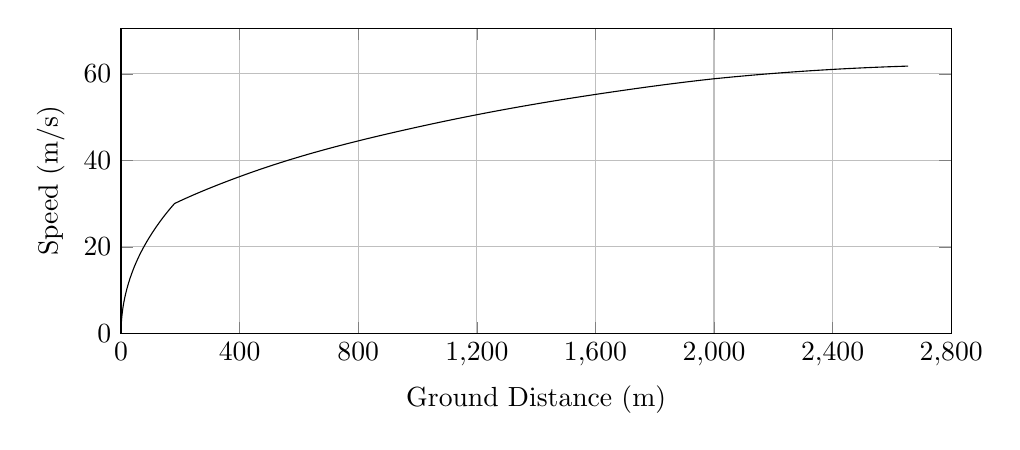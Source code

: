 %Speed_vs_GroundDistance
\begin{tikzpicture}

\begin{axis}[
width=\textwidth,
height=0.45\textwidth,
scaled ticks=false, tick label style={/pgf/number format/fixed},
xmin=0.0,
xmax=2800,
xtick={0,400,800,1200,1600,2000,2400,2800,3200},
xlabel={Ground Distance (m)},
xmajorgrids,
ymin=0.0,
ymax=70.561,
ylabel={Speed (m/s)},
ymajorgrids,
legend style={at={(1.03,0.5)},anchor=west,draw=black,fill=white,legend cell align=left}
]

\addplot [
color=black,
solid
]
table[row sep=crcr]{
1.373E-8	2.746E-4\\
2.605E-7	0.001\\
2.049E-6	0.003\\
9.924E-6	0.007\\
4.745E-5	0.016\\
1.74E-4	0.031\\
4.061E-4	0.047\\
7.313E-4	0.063\\
0.001	0.08\\
0.002	0.096\\
0.002	0.112\\
0.003	0.129\\
0.004	0.145\\
0.005	0.161\\
0.006	0.177\\
0.007	0.194\\
0.008	0.21\\
0.009	0.226\\
0.011	0.242\\
0.012	0.259\\
0.014	0.275\\
0.015	0.291\\
0.017	0.308\\
0.019	0.324\\
0.021	0.34\\
0.023	0.357\\
0.025	0.373\\
0.028	0.389\\
0.03	0.406\\
0.032	0.422\\
0.035	0.439\\
0.038	0.455\\
0.04	0.472\\
0.043	0.488\\
0.046	0.504\\
0.049	0.521\\
0.053	0.537\\
0.056	0.553\\
0.059	0.57\\
0.063	0.586\\
0.066	0.603\\
0.07	0.619\\
0.074	0.636\\
0.078	0.653\\
0.082	0.669\\
0.086	0.686\\
0.09	0.702\\
0.094	0.719\\
0.099	0.736\\
0.103	0.752\\
0.108	0.769\\
0.112	0.785\\
0.117	0.802\\
0.122	0.819\\
0.127	0.836\\
0.132	0.852\\
0.138	0.869\\
0.143	0.886\\
0.148	0.902\\
0.154	0.919\\
0.159	0.935\\
0.165	0.952\\
0.171	0.969\\
0.177	0.986\\
0.183	1.003\\
0.189	1.02\\
0.196	1.037\\
0.202	1.053\\
0.209	1.07\\
0.215	1.088\\
0.222	1.104\\
0.229	1.122\\
0.236	1.138\\
0.243	1.155\\
0.25	1.172\\
0.258	1.189\\
0.265	1.206\\
0.272	1.223\\
0.28	1.24\\
0.288	1.257\\
0.296	1.274\\
0.304	1.292\\
0.312	1.309\\
0.32	1.326\\
0.329	1.343\\
0.337	1.36\\
0.346	1.377\\
0.355	1.395\\
0.363	1.412\\
0.372	1.43\\
0.382	1.447\\
0.391	1.464\\
0.4	1.481\\
0.41	1.499\\
0.419	1.516\\
0.429	1.533\\
0.438	1.551\\
0.448	1.568\\
0.458	1.585\\
0.468	1.603\\
0.479	1.621\\
0.489	1.638\\
0.5	1.656\\
0.511	1.674\\
0.521	1.691\\
0.532	1.709\\
0.543	1.726\\
0.554	1.743\\
0.565	1.761\\
0.577	1.779\\
0.589	1.797\\
0.6	1.815\\
0.612	1.832\\
0.624	1.85\\
0.636	1.868\\
0.649	1.886\\
0.661	1.904\\
0.674	1.922\\
0.686	1.94\\
0.699	1.958\\
0.712	1.976\\
0.725	1.994\\
0.738	2.012\\
0.752	2.03\\
0.765	2.049\\
0.779	2.067\\
0.793	2.085\\
0.807	2.104\\
0.822	2.122\\
0.836	2.141\\
0.85	2.159\\
0.865	2.178\\
0.88	2.197\\
0.895	2.215\\
0.91	2.233\\
0.925	2.252\\
0.94	2.27\\
0.956	2.289\\
0.971	2.307\\
0.987	2.326\\
1.003	2.344\\
1.019	2.363\\
1.035	2.382\\
1.052	2.401\\
1.068	2.419\\
1.085	2.438\\
1.101	2.456\\
1.118	2.475\\
1.135	2.494\\
1.153	2.513\\
1.17	2.532\\
1.188	2.551\\
1.206	2.57\\
1.224	2.589\\
1.242	2.608\\
1.261	2.628\\
1.279	2.647\\
1.298	2.666\\
1.317	2.685\\
1.335	2.704\\
1.354	2.723\\
1.374	2.743\\
1.393	2.762\\
1.413	2.782\\
1.433	2.801\\
1.453	2.82\\
1.473	2.84\\
1.493	2.859\\
1.514	2.879\\
1.534	2.898\\
1.555	2.918\\
1.576	2.937\\
1.598	2.957\\
1.62	2.977\\
1.641	2.997\\
1.663	3.017\\
1.686	3.038\\
1.708	3.057\\
1.73	3.076\\
1.752	3.096\\
1.774	3.116\\
1.797	3.136\\
1.82	3.156\\
1.843	3.175\\
1.867	3.196\\
1.89	3.216\\
1.914	3.235\\
1.937	3.255\\
1.961	3.275\\
1.985	3.295\\
2.01	3.315\\
2.035	3.336\\
2.059	3.356\\
2.085	3.376\\
2.11	3.397\\
2.135	3.417\\
2.161	3.437\\
2.186	3.457\\
2.213	3.478\\
2.239	3.499\\
2.265	3.519\\
2.292	3.54\\
2.319	3.56\\
2.346	3.58\\
2.373	3.601\\
2.401	3.622\\
2.428	3.643\\
2.456	3.663\\
2.483	3.684\\
2.512	3.704\\
2.54	3.725\\
2.568	3.746\\
2.597	3.767\\
2.626	3.788\\
2.656	3.809\\
2.686	3.83\\
2.715	3.851\\
2.746	3.872\\
2.775	3.893\\
2.805	3.914\\
2.836	3.935\\
2.866	3.956\\
2.898	3.978\\
2.929	3.999\\
2.96	4.02\\
2.992	4.042\\
3.024	4.063\\
3.056	4.085\\
3.089	4.106\\
3.122	4.128\\
3.155	4.149\\
3.188	4.171\\
3.221	4.192\\
3.254	4.214\\
3.288	4.236\\
3.322	4.257\\
3.356	4.279\\
3.391	4.301\\
3.426	4.323\\
3.462	4.346\\
3.497	4.368\\
3.532	4.389\\
3.568	4.411\\
3.604	4.433\\
3.639	4.455\\
3.677	4.478\\
3.713	4.499\\
3.75	4.521\\
3.786	4.543\\
3.823	4.565\\
3.861	4.587\\
3.899	4.61\\
3.937	4.632\\
3.975	4.654\\
4.014	4.677\\
4.052	4.699\\
4.092	4.722\\
4.132	4.744\\
4.172	4.767\\
4.211	4.789\\
4.25	4.812\\
4.292	4.835\\
4.332	4.858\\
4.373	4.88\\
4.414	4.903\\
4.456	4.926\\
4.497	4.948\\
4.538	4.971\\
4.581	4.994\\
4.624	5.017\\
4.666	5.04\\
4.709	5.063\\
4.752	5.086\\
4.795	5.109\\
4.838	5.131\\
4.881	5.154\\
4.926	5.177\\
4.97	5.2\\
5.014	5.223\\
5.059	5.246\\
5.104	5.269\\
5.15	5.292\\
5.195	5.316\\
5.241	5.339\\
5.288	5.362\\
5.334	5.386\\
5.381	5.409\\
5.428	5.432\\
5.476	5.456\\
5.525	5.48\\
5.573	5.504\\
5.621	5.527\\
5.672	5.552\\
5.72	5.575\\
5.768	5.598\\
5.817	5.622\\
5.866	5.645\\
5.917	5.67\\
5.967	5.693\\
6.017	5.717\\
6.069	5.741\\
6.12	5.765\\
6.171	5.789\\
6.223	5.813\\
6.274	5.836\\
6.326	5.861\\
6.38	5.885\\
6.432	5.909\\
6.485	5.933\\
6.537	5.956\\
6.59	5.98\\
6.644	6.005\\
6.697	6.029\\
6.752	6.053\\
6.807	6.077\\
6.863	6.102\\
6.919	6.126\\
6.975	6.151\\
7.031	6.175\\
7.087	6.2\\
7.145	6.225\\
7.203	6.25\\
7.261	6.275\\
7.321	6.3\\
7.378	6.324\\
7.438	6.35\\
7.497	6.375\\
7.557	6.4\\
7.617	6.425\\
7.677	6.45\\
7.736	6.474\\
7.796	6.499\\
7.857	6.524\\
7.917	6.549\\
7.979	6.574\\
8.04	6.599\\
8.102	6.624\\
8.165	6.649\\
8.226	6.674\\
8.291	6.7\\
8.354	6.725\\
8.418	6.75\\
8.482	6.776\\
8.547	6.802\\
8.613	6.827\\
8.678	6.853\\
8.745	6.879\\
8.811	6.904\\
8.877	6.93\\
8.943	6.955\\
9.011	6.981\\
9.079	7.008\\
9.149	7.034\\
9.216	7.06\\
9.286	7.086\\
9.355	7.112\\
9.424	7.138\\
9.493	7.164\\
9.563	7.189\\
9.632	7.215\\
9.703	7.241\\
9.773	7.267\\
9.844	7.293\\
9.915	7.319\\
9.987	7.345\\
10.059	7.372\\
10.132	7.398\\
10.206	7.424\\
10.279	7.451\\
10.353	7.477\\
10.428	7.504\\
10.503	7.53\\
10.578	7.557\\
10.655	7.584\\
10.73	7.61\\
10.806	7.637\\
10.883	7.663\\
10.959	7.69\\
11.035	7.716\\
11.113	7.743\\
11.191	7.77\\
11.268	7.796\\
11.346	7.823\\
11.424	7.849\\
11.503	7.876\\
11.581	7.902\\
11.662	7.929\\
11.742	7.956\\
11.822	7.983\\
11.902	8.009\\
11.984	8.037\\
12.065	8.064\\
12.148	8.091\\
12.231	8.118\\
12.313	8.145\\
12.397	8.172\\
12.48	8.199\\
12.564	8.226\\
12.648	8.253\\
12.736	8.282\\
12.821	8.309\\
12.908	8.336\\
12.995	8.364\\
13.082	8.392\\
13.17	8.42\\
13.258	8.447\\
13.345	8.474\\
13.433	8.502\\
13.524	8.53\\
13.611	8.557\\
13.702	8.585\\
13.792	8.613\\
13.882	8.641\\
13.975	8.669\\
14.066	8.697\\
14.158	8.725\\
14.251	8.753\\
14.343	8.781\\
14.437	8.809\\
14.533	8.838\\
14.626	8.866\\
14.722	8.894\\
14.819	8.923\\
14.914	8.951\\
15.01	8.98\\
15.108	9.009\\
15.206	9.037\\
15.304	9.066\\
15.403	9.095\\
15.503	9.124\\
15.602	9.153\\
15.701	9.181\\
15.801	9.21\\
15.9	9.238\\
16.002	9.267\\
16.103	9.296\\
16.204	9.325\\
16.305	9.353\\
16.406	9.382\\
16.509	9.411\\
16.615	9.44\\
16.718	9.469\\
16.823	9.499\\
16.929	9.528\\
17.035	9.557\\
17.141	9.587\\
17.246	9.615\\
17.352	9.644\\
17.458	9.674\\
17.566	9.703\\
17.673	9.732\\
17.782	9.761\\
17.891	9.791\\
18.001	9.82\\
18.11	9.85\\
18.22	9.879\\
18.328	9.908\\
18.437	9.937\\
18.549	9.967\\
18.659	9.996\\
18.771	10.025\\
18.884	10.055\\
18.996	10.084\\
19.109	10.114\\
19.223	10.143\\
19.338	10.173\\
19.456	10.204\\
19.573	10.234\\
19.69	10.264\\
19.805	10.293\\
19.924	10.324\\
20.042	10.354\\
20.158	10.383\\
20.278	10.414\\
20.396	10.443\\
20.516	10.474\\
20.637	10.504\\
20.755	10.533\\
20.874	10.563\\
20.996	10.594\\
21.118	10.624\\
21.24	10.654\\
21.361	10.684\\
21.485	10.714\\
21.608	10.744\\
21.732	10.775\\
21.857	10.805\\
21.981	10.835\\
22.108	10.866\\
22.235	10.897\\
22.362	10.927\\
22.488	10.958\\
22.614	10.988\\
22.744	11.019\\
22.873	11.05\\
23.004	11.081\\
23.133	11.111\\
23.263	11.142\\
23.393	11.173\\
23.523	11.203\\
23.655	11.234\\
23.786	11.265\\
23.917	11.295\\
24.047	11.326\\
24.178	11.356\\
24.315	11.388\\
24.448	11.418\\
24.579	11.448\\
24.71	11.478\\
24.843	11.509\\
24.976	11.539\\
25.112	11.57\\
25.247	11.601\\
25.385	11.632\\
25.522	11.663\\
25.661	11.694\\
25.799	11.725\\
25.826	11.731\\
25.84	11.734\\
25.841	11.734\\
25.842	11.735\\
25.848	11.736\\
25.864	11.74\\
25.906	11.749\\
25.999	11.77\\
26.123	11.798\\
26.25	11.826\\
26.377	11.854\\
26.506	11.883\\
26.634	11.911\\
26.763	11.939\\
26.893	11.968\\
27.023	11.996\\
27.154	12.025\\
27.288	12.054\\
27.42	12.083\\
27.556	12.112\\
27.691	12.142\\
27.826	12.171\\
27.96	12.199\\
28.097	12.229\\
28.233	12.258\\
28.369	12.287\\
28.507	12.317\\
28.645	12.346\\
28.783	12.375\\
28.923	12.405\\
29.062	12.435\\
29.202	12.464\\
29.343	12.494\\
29.483	12.523\\
29.626	12.553\\
29.767	12.582\\
29.909	12.612\\
30.052	12.642\\
30.197	12.672\\
30.342	12.702\\
30.486	12.731\\
30.633	12.762\\
30.778	12.791\\
30.924	12.821\\
31.071	12.851\\
31.218	12.881\\
31.367	12.911\\
31.515	12.942\\
31.664	12.972\\
31.815	13.002\\
31.966	13.033\\
32.115	13.063\\
32.266	13.093\\
32.418	13.123\\
32.57	13.153\\
32.722	13.184\\
32.877	13.214\\
33.032	13.245\\
33.185	13.275\\
33.341	13.306\\
33.498	13.337\\
33.654	13.367\\
33.811	13.398\\
33.97	13.429\\
34.126	13.46\\
34.286	13.49\\
34.445	13.521\\
34.606	13.552\\
34.766	13.583\\
34.926	13.614\\
35.086	13.645\\
35.248	13.676\\
35.412	13.707\\
35.574	13.738\\
35.735	13.768\\
35.899	13.799\\
36.065	13.831\\
36.23	13.862\\
36.395	13.893\\
36.561	13.924\\
36.728	13.955\\
36.894	13.986\\
37.059	14.017\\
37.227	14.048\\
37.394	14.079\\
37.562	14.11\\
37.733	14.142\\
37.903	14.173\\
38.071	14.204\\
38.238	14.235\\
38.408	14.266\\
38.578	14.297\\
38.75	14.328\\
38.92	14.359\\
39.093	14.39\\
39.265	14.421\\
39.437	14.452\\
39.609	14.483\\
39.783	14.515\\
39.956	14.546\\
40.132	14.577\\
40.309	14.609\\
40.486	14.64\\
40.664	14.672\\
40.84	14.703\\
41.018	14.734\\
41.198	14.766\\
41.377	14.797\\
41.557	14.829\\
41.736	14.86\\
41.916	14.892\\
42.097	14.923\\
42.278	14.955\\
42.46	14.986\\
42.64	15.017\\
42.822	15.049\\
43.006	15.08\\
43.19	15.112\\
43.372	15.143\\
43.556	15.174\\
43.74	15.206\\
43.924	15.237\\
44.107	15.268\\
44.294	15.3\\
44.479	15.331\\
44.665	15.363\\
44.852	15.394\\
45.039	15.426\\
45.228	15.457\\
45.415	15.488\\
45.603	15.52\\
45.793	15.551\\
45.984	15.583\\
46.173	15.614\\
46.364	15.646\\
46.554	15.677\\
46.745	15.709\\
46.936	15.74\\
47.127	15.771\\
47.319	15.803\\
47.511	15.834\\
47.705	15.866\\
47.9	15.897\\
48.093	15.928\\
48.287	15.96\\
48.484	15.992\\
48.681	16.023\\
48.875	16.054\\
49.071	16.086\\
49.267	16.117\\
49.466	16.149\\
49.662	16.18\\
49.86	16.211\\
50.058	16.243\\
50.258	16.275\\
50.457	16.306\\
50.656	16.337\\
50.859	16.369\\
51.061	16.401\\
51.264	16.433\\
51.464	16.464\\
51.665	16.495\\
51.866	16.526\\
52.074	16.559\\
52.282	16.591\\
52.487	16.622\\
52.695	16.655\\
52.9	16.686\\
53.108	16.718\\
53.312	16.749\\
53.52	16.781\\
53.727	16.812\\
53.937	16.844\\
54.145	16.876\\
54.351	16.907\\
54.562	16.939\\
54.776	16.971\\
54.988	17.003\\
55.198	17.035\\
55.41	17.067\\
55.624	17.098\\
55.837	17.13\\
56.047	17.162\\
56.261	17.193\\
56.475	17.225\\
56.691	17.257\\
56.909	17.289\\
57.127	17.321\\
57.347	17.354\\
57.565	17.386\\
57.782	17.418\\
57.999	17.449\\
58.218	17.481\\
58.436	17.513\\
58.658	17.545\\
58.88	17.577\\
59.103	17.61\\
59.324	17.641\\
59.545	17.673\\
59.768	17.705\\
59.991	17.737\\
60.216	17.769\\
60.44	17.801\\
60.665	17.833\\
60.891	17.866\\
61.116	17.897\\
61.343	17.93\\
61.572	17.962\\
61.799	17.994\\
62.026	18.026\\
62.254	18.058\\
62.483	18.09\\
62.714	18.122\\
62.945	18.155\\
63.178	18.187\\
63.411	18.22\\
63.645	18.252\\
63.877	18.284\\
64.112	18.317\\
64.347	18.349\\
64.583	18.382\\
64.819	18.414\\
65.056	18.446\\
65.295	18.479\\
65.532	18.511\\
65.77	18.544\\
66.01	18.577\\
66.253	18.609\\
66.493	18.642\\
66.734	18.675\\
66.977	18.707\\
67.219	18.74\\
67.464	18.773\\
67.706	18.805\\
67.954	18.838\\
68.198	18.871\\
68.444	18.904\\
68.69	18.937\\
68.94	18.97\\
69.19	19.003\\
69.44	19.036\\
69.69	19.069\\
69.941	19.102\\
70.193	19.135\\
70.447	19.168\\
70.699	19.201\\
70.954	19.235\\
71.211	19.268\\
71.468	19.302\\
71.725	19.335\\
71.982	19.368\\
72.241	19.402\\
72.499	19.435\\
72.759	19.469\\
73.02	19.502\\
73.281	19.536\\
73.543	19.569\\
73.806	19.603\\
74.072	19.637\\
74.339	19.671\\
74.605	19.705\\
74.873	19.739\\
75.14	19.772\\
75.411	19.807\\
75.683	19.841\\
75.951	19.875\\
76.224	19.909\\
76.499	19.943\\
76.772	19.978\\
77.047	20.012\\
77.323	20.046\\
77.599	20.081\\
77.878	20.115\\
78.157	20.15\\
78.438	20.185\\
78.721	20.219\\
79.001	20.254\\
79.284	20.289\\
79.57	20.324\\
79.854	20.359\\
80.139	20.393\\
80.426	20.428\\
80.715	20.463\\
81.007	20.499\\
81.295	20.534\\
81.585	20.569\\
81.875	20.604\\
82.171	20.64\\
82.467	20.675\\
82.764	20.711\\
83.058	20.746\\
83.359	20.782\\
83.657	20.818\\
83.955	20.853\\
84.253	20.889\\
84.557	20.925\\
84.86	20.961\\
85.165	20.997\\
85.472	21.033\\
85.779	21.069\\
86.087	21.105\\
86.398	21.142\\
86.711	21.178\\
87.026	21.215\\
87.34	21.252\\
87.654	21.288\\
87.967	21.325\\
88.285	21.362\\
88.61	21.399\\
88.929	21.436\\
89.25	21.473\\
89.575	21.51\\
89.902	21.548\\
90.226	21.585\\
90.549	21.622\\
90.878	21.66\\
91.205	21.697\\
91.538	21.735\\
91.871	21.772\\
92.201	21.81\\
92.531	21.847\\
92.864	21.885\\
93.198	21.922\\
93.533	21.96\\
93.867	21.997\\
94.203	22.035\\
94.541	22.073\\
94.874	22.11\\
95.217	22.148\\
95.554	22.186\\
95.892	22.223\\
96.231	22.261\\
96.572	22.298\\
96.908	22.335\\
97.248	22.373\\
97.588	22.41\\
97.926	22.447\\
98.267	22.485\\
98.605	22.522\\
98.946	22.559\\
99.287	22.596\\
99.634	22.634\\
99.977	22.671\\
100.316	22.708\\
100.656	22.745\\
100.996	22.781\\
101.34	22.819\\
101.68	22.855\\
102.017	22.891\\
102.357	22.928\\
102.694	22.964\\
103.035	23.0\\
103.376	23.037\\
103.719	23.073\\
104.059	23.109\\
104.395	23.145\\
104.733	23.181\\
105.071	23.217\\
105.407	23.252\\
105.744	23.288\\
106.08	23.323\\
106.416	23.359\\
106.756	23.394\\
107.094	23.43\\
107.432	23.465\\
107.447	23.467\\
107.458	23.468\\
107.462	23.468\\
107.465	23.469\\
107.468	23.469\\
107.484	23.471\\
107.532	23.476\\
107.687	23.492\\
107.976	23.522\\
108.277	23.554\\
108.582	23.585\\
108.886	23.617\\
109.192	23.649\\
109.502	23.681\\
109.811	23.713\\
110.121	23.745\\
110.433	23.777\\
110.747	23.809\\
111.065	23.842\\
111.382	23.875\\
111.701	23.908\\
112.023	23.941\\
112.343	23.973\\
112.668	24.007\\
112.993	24.04\\
113.32	24.073\\
113.65	24.107\\
113.979	24.14\\
114.313	24.174\\
114.644	24.208\\
114.981	24.242\\
115.32	24.276\\
115.658	24.31\\
116.001	24.344\\
116.342	24.379\\
116.686	24.413\\
117.033	24.448\\
117.379	24.483\\
117.729	24.518\\
118.08	24.553\\
118.434	24.588\\
118.792	24.623\\
119.148	24.659\\
119.504	24.694\\
119.863	24.73\\
120.226	24.765\\
120.59	24.801\\
120.955	24.837\\
121.32	24.873\\
121.686	24.909\\
122.053	24.945\\
122.423	24.981\\
122.795	25.018\\
123.166	25.054\\
123.54	25.09\\
123.912	25.126\\
124.29	25.163\\
124.663	25.199\\
125.039	25.235\\
125.414	25.272\\
125.79	25.308\\
126.168	25.344\\
126.546	25.381\\
126.925	25.417\\
127.303	25.453\\
127.683	25.489\\
128.062	25.526\\
128.444	25.562\\
128.823	25.598\\
129.199	25.634\\
129.578	25.669\\
129.955	25.705\\
130.334	25.741\\
130.714	25.777\\
131.095	25.813\\
131.477	25.849\\
131.857	25.884\\
132.239	25.92\\
132.616	25.955\\
133.0	25.991\\
133.381	26.027\\
133.761	26.062\\
134.136	26.097\\
134.516	26.132\\
134.897	26.167\\
135.274	26.202\\
135.652	26.237\\
136.033	26.272\\
136.412	26.307\\
136.79	26.342\\
137.17	26.377\\
137.548	26.411\\
137.926	26.446\\
138.305	26.48\\
138.684	26.515\\
139.063	26.549\\
139.441	26.584\\
139.819	26.618\\
140.198	26.652\\
140.573	26.686\\
140.951	26.72\\
141.328	26.754\\
141.706	26.788\\
142.084	26.822\\
142.464	26.856\\
142.841	26.89\\
143.219	26.924\\
143.6	26.958\\
143.98	26.992\\
144.359	27.025\\
144.736	27.059\\
145.113	27.092\\
145.491	27.126\\
145.87	27.159\\
146.245	27.192\\
146.624	27.226\\
147.001	27.259\\
147.379	27.292\\
147.757	27.325\\
148.136	27.358\\
148.514	27.391\\
148.891	27.424\\
149.271	27.457\\
149.653	27.491\\
150.033	27.524\\
150.414	27.557\\
150.793	27.59\\
151.173	27.622\\
151.554	27.655\\
151.935	27.688\\
152.319	27.721\\
152.702	27.754\\
153.083	27.787\\
153.467	27.82\\
153.848	27.852\\
154.231	27.885\\
154.615	27.918\\
155.0	27.951\\
155.383	27.983\\
155.768	28.016\\
156.151	28.048\\
156.535	28.081\\
156.92	28.113\\
157.306	28.146\\
157.691	28.178\\
158.078	28.211\\
158.465	28.243\\
158.851	28.276\\
159.24	28.308\\
159.627	28.341\\
160.02	28.374\\
160.408	28.406\\
160.796	28.438\\
161.184	28.471\\
161.576	28.503\\
161.968	28.536\\
162.358	28.568\\
162.751	28.6\\
163.145	28.633\\
163.537	28.665\\
163.93	28.697\\
164.324	28.73\\
164.717	28.762\\
165.11	28.794\\
165.504	28.826\\
165.898	28.859\\
166.291	28.891\\
166.689	28.923\\
167.083	28.955\\
167.48	28.987\\
167.88	29.02\\
168.278	29.052\\
168.677	29.084\\
169.075	29.116\\
169.476	29.148\\
169.878	29.181\\
170.279	29.213\\
170.681	29.245\\
171.086	29.278\\
171.488	29.31\\
171.893	29.342\\
172.297	29.374\\
172.703	29.407\\
173.111	29.439\\
173.516	29.471\\
173.926	29.504\\
174.336	29.536\\
174.746	29.569\\
175.157	29.601\\
175.569	29.633\\
175.98	29.666\\
176.393	29.698\\
176.804	29.73\\
177.219	29.763\\
177.633	29.795\\
178.051	29.828\\
178.467	29.86\\
178.884	29.893\\
179.298	29.925\\
179.716	29.957\\
180.134	29.99\\
180.265	30.0\\
180.554	30.022\\
180.977	30.036\\
181.732	30.061\\
182.618	30.09\\
183.499	30.118\\
184.388	30.147\\
185.275	30.176\\
186.161	30.205\\
187.058	30.234\\
187.95	30.263\\
188.843	30.292\\
189.732	30.32\\
190.631	30.349\\
191.532	30.378\\
192.429	30.407\\
193.329	30.436\\
194.234	30.465\\
195.149	30.494\\
196.058	30.523\\
196.967	30.552\\
197.881	30.581\\
198.802	30.61\\
199.723	30.64\\
200.642	30.669\\
201.57	30.698\\
202.492	30.727\\
203.409	30.756\\
204.337	30.785\\
205.262	30.815\\
206.198	30.844\\
207.137	30.873\\
208.071	30.903\\
209.007	30.932\\
209.959	30.962\\
210.905	30.991\\
211.847	31.021\\
212.793	31.05\\
213.736	31.079\\
214.693	31.109\\
215.655	31.139\\
216.615	31.169\\
217.574	31.198\\
218.537	31.228\\
219.5	31.258\\
220.468	31.287\\
221.446	31.317\\
222.419	31.347\\
223.396	31.377\\
224.371	31.407\\
225.347	31.437\\
226.331	31.467\\
227.314	31.497\\
228.304	31.527\\
229.296	31.557\\
230.281	31.587\\
231.282	31.617\\
232.277	31.647\\
233.291	31.678\\
234.301	31.708\\
235.303	31.739\\
236.311	31.769\\
237.329	31.8\\
238.352	31.83\\
239.372	31.861\\
240.402	31.892\\
241.433	31.922\\
242.465	31.953\\
243.499	31.984\\
244.549	32.015\\
245.592	32.046\\
246.642	32.077\\
247.692	32.108\\
248.757	32.14\\
249.806	32.171\\
250.868	32.202\\
251.931	32.233\\
253.007	32.265\\
254.08	32.297\\
255.148	32.328\\
256.229	32.36\\
257.307	32.391\\
258.396	32.423\\
259.479	32.454\\
260.573	32.486\\
261.682	32.519\\
262.772	32.55\\
263.871	32.582\\
264.973	32.614\\
266.098	32.646\\
267.213	32.679\\
268.325	32.711\\
269.456	32.743\\
270.592	32.776\\
271.716	32.808\\
272.855	32.841\\
274.016	32.874\\
275.148	32.906\\
276.299	32.939\\
277.449	32.972\\
278.615	33.005\\
279.781	33.038\\
280.95	33.071\\
282.122	33.105\\
283.321	33.139\\
284.514	33.172\\
285.708	33.206\\
286.895	33.239\\
288.115	33.274\\
289.336	33.308\\
290.555	33.342\\
291.771	33.376\\
293.0	33.411\\
294.233	33.445\\
295.476	33.48\\
296.731	33.515\\
297.99	33.55\\
299.251	33.585\\
300.521	33.62\\
301.809	33.656\\
303.093	33.691\\
304.389	33.727\\
305.676	33.763\\
306.97	33.798\\
308.295	33.835\\
309.578	33.87\\
310.871	33.905\\
312.157	33.94\\
313.46	33.976\\
314.761	34.012\\
316.075	34.047\\
317.414	34.084\\
318.747	34.12\\
320.073	34.156\\
321.392	34.192\\
322.723	34.228\\
324.06	34.264\\
325.404	34.3\\
326.749	34.337\\
328.071	34.372\\
329.426	34.409\\
330.754	34.444\\
332.098	34.48\\
333.42	34.516\\
334.731	34.551\\
336.073	34.587\\
337.393	34.622\\
338.709	34.657\\
340.031	34.692\\
341.34	34.727\\
342.656	34.762\\
343.967	34.797\\
345.253	34.831\\
346.55	34.865\\
347.853	34.899\\
349.145	34.933\\
350.424	34.967\\
351.702	35.001\\
352.99	35.035\\
354.265	35.068\\
355.533	35.101\\
356.799	35.134\\
358.056	35.167\\
359.309	35.2\\
359.36	35.201\\
359.411	35.203\\
359.421	35.203\\
359.432	35.203\\
359.491	35.205\\
359.78	35.212\\
360.488	35.231\\
361.577	35.259\\
362.661	35.287\\
363.761	35.316\\
364.859	35.345\\
365.969	35.373\\
367.076	35.402\\
368.195	35.431\\
369.313	35.46\\
370.437	35.489\\
371.566	35.518\\
372.701	35.548\\
373.846	35.577\\
374.997	35.607\\
376.154	35.637\\
377.32	35.667\\
378.485	35.697\\
379.666	35.727\\
380.846	35.757\\
382.035	35.788\\
383.219	35.818\\
384.429	35.849\\
385.634	35.879\\
386.846	35.91\\
388.068	35.941\\
389.294	35.973\\
390.539	36.004\\
391.768	36.035\\
393.011	36.067\\
394.265	36.099\\
395.522	36.13\\
396.79	36.162\\
398.077	36.195\\
399.352	36.227\\
400.634	36.259\\
401.924	36.292\\
403.219	36.324\\
404.528	36.357\\
405.832	36.389\\
407.139	36.422\\
408.452	36.455\\
409.766	36.488\\
411.101	36.521\\
412.417	36.554\\
413.737	36.586\\
415.063	36.619\\
416.375	36.652\\
417.696	36.684\\
419.029	36.717\\
420.365	36.75\\
421.681	36.783\\
423.01	36.815\\
424.328	36.848\\
425.647	36.88\\
426.963	36.912\\
428.292	36.945\\
429.616	36.977\\
430.931	37.009\\
432.237	37.041\\
433.551	37.073\\
434.867	37.105\\
436.168	37.137\\
437.464	37.168\\
438.786	37.2\\
440.093	37.231\\
441.385	37.263\\
442.681	37.294\\
443.974	37.325\\
445.263	37.356\\
446.549	37.387\\
447.847	37.418\\
449.122	37.449\\
450.396	37.479\\
451.681	37.51\\
452.961	37.54\\
454.237	37.571\\
455.504	37.601\\
456.783	37.631\\
458.049	37.661\\
459.313	37.691\\
460.578	37.721\\
461.84	37.751\\
463.101	37.781\\
464.365	37.81\\
465.624	37.84\\
466.876	37.869\\
468.128	37.899\\
469.384	37.928\\
470.637	37.958\\
471.885	37.987\\
473.143	38.016\\
474.392	38.045\\
475.641	38.074\\
476.883	38.103\\
478.129	38.132\\
479.375	38.161\\
480.622	38.19\\
481.862	38.219\\
483.107	38.247\\
484.345	38.276\\
485.578	38.304\\
486.811	38.333\\
488.047	38.361\\
489.286	38.39\\
490.526	38.418\\
491.761	38.446\\
492.99	38.474\\
494.222	38.503\\
495.449	38.531\\
496.68	38.559\\
497.905	38.586\\
499.142	38.614\\
500.369	38.642\\
501.605	38.67\\
502.835	38.698\\
504.069	38.726\\
505.304	38.754\\
506.536	38.782\\
507.773	38.809\\
509.011	38.837\\
510.24	38.865\\
511.473	38.893\\
512.709	38.92\\
513.933	38.948\\
515.163	38.975\\
516.394	39.003\\
517.621	39.03\\
518.861	39.057\\
520.09	39.085\\
521.325	39.112\\
522.556	39.139\\
523.787	39.167\\
525.021	39.194\\
526.254	39.221\\
527.486	39.248\\
528.725	39.276\\
529.953	39.303\\
531.188	39.33\\
532.43	39.357\\
533.654	39.384\\
534.89	39.411\\
536.117	39.437\\
537.352	39.464\\
538.591	39.491\\
539.832	39.518\\
541.071	39.545\\
542.31	39.572\\
543.55	39.599\\
544.788	39.626\\
546.025	39.653\\
547.27	39.679\\
548.518	39.706\\
549.763	39.733\\
551.005	39.76\\
552.247	39.787\\
553.494	39.813\\
554.734	39.84\\
555.986	39.867\\
557.235	39.893\\
558.484	39.92\\
559.73	39.946\\
560.986	39.973\\
562.235	40.0\\
563.489	40.026\\
564.743	40.053\\
565.993	40.079\\
567.254	40.106\\
568.516	40.133\\
569.778	40.159\\
571.036	40.186\\
572.293	40.212\\
573.56	40.239\\
574.816	40.265\\
576.087	40.292\\
577.354	40.318\\
578.612	40.344\\
579.878	40.371\\
581.143	40.397\\
582.41	40.424\\
583.678	40.45\\
584.946	40.476\\
586.225	40.503\\
587.497	40.529\\
588.773	40.555\\
590.046	40.582\\
591.326	40.608\\
592.602	40.634\\
593.881	40.661\\
595.161	40.687\\
596.449	40.713\\
597.737	40.74\\
599.023	40.766\\
600.314	40.792\\
601.596	40.818\\
602.88	40.845\\
604.172	40.871\\
605.467	40.897\\
606.759	40.923\\
608.059	40.95\\
609.355	40.976\\
610.663	41.002\\
611.967	41.029\\
613.267	41.055\\
614.573	41.081\\
615.883	41.108\\
617.185	41.134\\
618.495	41.16\\
619.808	41.186\\
621.119	41.212\\
622.431	41.239\\
623.751	41.265\\
625.062	41.291\\
626.389	41.318\\
627.705	41.344\\
629.038	41.37\\
630.365	41.396\\
631.696	41.423\\
633.024	41.449\\
634.356	41.475\\
635.689	41.502\\
637.027	41.528\\
638.367	41.554\\
639.708	41.58\\
641.052	41.607\\
642.39	41.633\\
643.741	41.659\\
645.089	41.686\\
646.444	41.712\\
647.798	41.739\\
649.148	41.765\\
650.509	41.791\\
651.867	41.818\\
653.23	41.844\\
654.591	41.87\\
655.957	41.897\\
657.33	41.923\\
658.706	41.95\\
660.071	41.976\\
661.443	42.002\\
662.82	42.029\\
664.202	42.055\\
665.584	42.082\\
666.969	42.108\\
668.354	42.135\\
669.746	42.161\\
671.143	42.188\\
672.535	42.214\\
673.932	42.241\\
675.332	42.267\\
676.736	42.294\\
678.14	42.321\\
679.548	42.347\\
680.961	42.374\\
682.375	42.4\\
683.789	42.427\\
685.217	42.454\\
686.634	42.48\\
688.062	42.507\\
689.495	42.534\\
690.928	42.561\\
692.366	42.588\\
693.809	42.615\\
695.247	42.641\\
696.693	42.668\\
698.132	42.695\\
699.582	42.722\\
701.043	42.749\\
702.495	42.776\\
703.947	42.803\\
705.408	42.83\\
706.87	42.856\\
708.336	42.883\\
709.808	42.91\\
711.287	42.938\\
712.761	42.965\\
714.242	42.992\\
715.735	43.019\\
717.231	43.046\\
718.724	43.074\\
720.228	43.101\\
721.733	43.128\\
723.241	43.156\\
724.749	43.183\\
726.265	43.21\\
727.789	43.238\\
729.31	43.265\\
730.833	43.293\\
732.368	43.321\\
733.901	43.348\\
735.443	43.376\\
736.988	43.404\\
738.528	43.431\\
740.079	43.459\\
741.638	43.487\\
743.198	43.515\\
744.767	43.543\\
746.34	43.571\\
747.91	43.598\\
749.493	43.627\\
751.079	43.655\\
752.669	43.683\\
754.266	43.711\\
755.873	43.739\\
757.474	43.768\\
759.084	43.796\\
760.696	43.824\\
762.324	43.853\\
763.958	43.882\\
765.598	43.91\\
767.231	43.939\\
768.877	43.968\\
770.533	43.997\\
772.191	44.025\\
773.857	44.054\\
775.532	44.084\\
777.204	44.113\\
778.884	44.142\\
780.567	44.171\\
782.258	44.2\\
783.965	44.23\\
785.672	44.259\\
787.39	44.289\\
789.125	44.318\\
790.852	44.348\\
792.598	44.378\\
794.348	44.408\\
796.113	44.438\\
797.893	44.468\\
799.668	44.499\\
801.457	44.529\\
803.252	44.56\\
805.071	44.591\\
806.891	44.622\\
808.71	44.652\\
810.547	44.683\\
812.397	44.715\\
814.255	44.746\\
816.133	44.778\\
818.028	44.81\\
819.921	44.841\\
821.837	44.874\\
823.759	44.906\\
825.697	44.938\\
827.654	44.971\\
829.62	45.004\\
831.608	45.037\\
833.606	45.07\\
835.614	45.103\\
837.652	45.137\\
839.701	45.171\\
841.783	45.206\\
843.875	45.24\\
846.001	45.275\\
848.135	45.31\\
850.301	45.346\\
852.494	45.382\\
854.716	45.419\\
856.953	45.455\\
859.245	45.493\\
861.554	45.53\\
863.886	45.568\\
866.247	45.607\\
868.634	45.646\\
871.031	45.685\\
873.443	45.724\\
875.868	45.763\\
878.287	45.802\\
880.687	45.841\\
883.084	45.879\\
885.458	45.918\\
887.809	45.955\\
890.126	45.992\\
892.431	46.029\\
894.727	46.066\\
896.982	46.102\\
899.215	46.138\\
901.415	46.173\\
903.6	46.208\\
905.763	46.242\\
907.913	46.276\\
910.046	46.31\\
912.162	46.344\\
914.253	46.377\\
916.319	46.409\\
918.377	46.442\\
920.423	46.474\\
922.449	46.506\\
924.468	46.538\\
926.475	46.569\\
928.463	46.601\\
930.442	46.632\\
932.417	46.663\\
934.362	46.693\\
936.293	46.723\\
938.221	46.753\\
940.147	46.783\\
942.063	46.813\\
943.966	46.843\\
945.856	46.872\\
947.741	46.902\\
949.625	46.931\\
950.001	46.937\\
950.023	46.937\\
950.131	46.939\\
950.541	46.945\\
951.733	46.964\\
953.514	46.991\\
955.339	47.02\\
957.175	47.048\\
959.029	47.077\\
960.883	47.105\\
962.755	47.134\\
964.644	47.163\\
966.532	47.192\\
968.445	47.222\\
970.371	47.252\\
972.312	47.281\\
974.261	47.311\\
976.23	47.341\\
978.213	47.372\\
980.212	47.402\\
982.23	47.433\\
984.267	47.464\\
986.315	47.496\\
988.396	47.527\\
990.491	47.559\\
992.598	47.591\\
994.715	47.623\\
996.85	47.656\\
999.018	47.689\\
1001.215	47.722\\
1003.422	47.755\\
1005.644	47.789\\
1007.906	47.823\\
1010.182	47.857\\
1012.459	47.892\\
1014.77	47.926\\
1017.094	47.961\\
1019.422	47.996\\
1021.78	48.031\\
1024.116	48.066\\
1026.476	48.101\\
1028.844	48.137\\
1031.191	48.172\\
1033.538	48.207\\
1035.88	48.241\\
1038.198	48.276\\
1040.522	48.31\\
1042.829	48.344\\
1045.126	48.378\\
1047.412	48.412\\
1049.678	48.445\\
1051.93	48.478\\
1054.169	48.511\\
1056.406	48.544\\
1058.618	48.577\\
1060.824	48.609\\
1063.005	48.641\\
1065.181	48.672\\
1067.339	48.704\\
1069.488	48.735\\
1071.646	48.767\\
1073.79	48.798\\
1075.912	48.828\\
1078.037	48.859\\
1080.146	48.89\\
1082.247	48.92\\
1084.337	48.95\\
1086.425	48.98\\
1088.494	49.01\\
1090.568	49.04\\
1092.631	49.069\\
1094.681	49.099\\
1096.735	49.128\\
1098.782	49.157\\
1100.813	49.186\\
1102.845	49.215\\
1104.871	49.244\\
1106.894	49.273\\
1108.91	49.302\\
1110.918	49.33\\
1112.914	49.358\\
1114.922	49.387\\
1116.915	49.415\\
1118.914	49.443\\
1120.906	49.471\\
1122.899	49.499\\
1124.892	49.527\\
1126.872	49.555\\
1128.847	49.583\\
1130.81	49.61\\
1132.786	49.638\\
1134.757	49.665\\
1136.723	49.693\\
1138.685	49.72\\
1140.641	49.747\\
1142.597	49.774\\
1144.558	49.802\\
1146.514	49.829\\
1148.467	49.856\\
1150.412	49.883\\
1152.365	49.91\\
1154.306	49.936\\
1156.256	49.963\\
1158.208	49.99\\
1160.146	50.017\\
1162.09	50.043\\
1164.033	50.07\\
1165.979	50.097\\
1167.916	50.123\\
1169.856	50.15\\
1171.787	50.176\\
1173.721	50.202\\
1175.651	50.228\\
1177.573	50.255\\
1179.512	50.281\\
1181.442	50.307\\
1183.371	50.333\\
1185.291	50.359\\
1187.218	50.385\\
1189.153	50.411\\
1191.082	50.437\\
1193.012	50.463\\
1194.931	50.489\\
1196.858	50.515\\
1198.793	50.54\\
1200.714	50.566\\
1202.636	50.592\\
1204.562	50.617\\
1206.486	50.643\\
1208.42	50.669\\
1210.35	50.694\\
1212.28	50.72\\
1214.203	50.745\\
1216.136	50.771\\
1218.066	50.797\\
1219.988	50.822\\
1221.911	50.847\\
1223.838	50.873\\
1225.757	50.898\\
1227.691	50.923\\
1229.619	50.949\\
1231.548	50.974\\
1233.476	50.999\\
1235.405	51.024\\
1237.335	51.049\\
1239.265	51.074\\
1241.202	51.1\\
1243.138	51.125\\
1245.079	51.15\\
1247.011	51.175\\
1248.943	51.2\\
1250.88	51.225\\
1252.813	51.25\\
1254.746	51.275\\
1256.688	51.3\\
1258.623	51.325\\
1260.558	51.35\\
1262.511	51.375\\
1264.455	51.4\\
1266.399	51.424\\
1268.345	51.449\\
1270.287	51.474\\
1272.232	51.499\\
1274.182	51.524\\
1276.127	51.548\\
1278.071	51.573\\
1280.023	51.598\\
1281.976	51.622\\
1283.923	51.647\\
1285.88	51.672\\
1287.833	51.696\\
1289.788	51.721\\
1291.747	51.746\\
1293.705	51.77\\
1295.662	51.795\\
1297.63	51.819\\
1299.596	51.844\\
1301.565	51.868\\
1303.523	51.893\\
1305.488	51.917\\
1307.458	51.942\\
1309.433	51.966\\
1311.41	51.991\\
1313.381	52.015\\
1315.366	52.04\\
1317.338	52.064\\
1319.318	52.089\\
1321.306	52.113\\
1323.282	52.137\\
1325.267	52.162\\
1327.257	52.186\\
1329.242	52.21\\
1331.245	52.235\\
1333.235	52.259\\
1335.237	52.284\\
1337.229	52.308\\
1339.23	52.332\\
1341.237	52.357\\
1343.24	52.381\\
1345.256	52.405\\
1347.266	52.43\\
1349.275	52.454\\
1351.289	52.478\\
1353.309	52.503\\
1355.329	52.527\\
1357.338	52.551\\
1359.362	52.576\\
1361.382	52.6\\
1363.413	52.624\\
1365.436	52.648\\
1367.462	52.672\\
1369.512	52.697\\
1371.555	52.721\\
1373.602	52.746\\
1375.643	52.77\\
1377.691	52.794\\
1379.74	52.818\\
1381.784	52.843\\
1383.836	52.867\\
1385.893	52.891\\
1387.952	52.915\\
1390.016	52.94\\
1392.083	52.964\\
1394.15	52.988\\
1396.222	53.012\\
1398.285	53.037\\
1400.357	53.061\\
1402.435	53.085\\
1404.514	53.109\\
1406.595	53.133\\
1408.674	53.158\\
1410.752	53.182\\
1412.842	53.206\\
1414.934	53.23\\
1417.026	53.254\\
1419.125	53.279\\
1421.224	53.303\\
1423.325	53.327\\
1425.426	53.351\\
1427.543	53.375\\
1429.65	53.4\\
1431.767	53.424\\
1433.892	53.448\\
1436.02	53.472\\
1438.147	53.497\\
1440.286	53.521\\
1442.428	53.545\\
1444.573	53.57\\
1446.71	53.594\\
1448.865	53.618\\
1451.013	53.643\\
1453.17	53.667\\
1455.312	53.691\\
1457.471	53.715\\
1459.633	53.74\\
1461.801	53.764\\
1463.978	53.788\\
1466.159	53.813\\
1468.333	53.837\\
1470.524	53.862\\
1472.707	53.886\\
1474.895	53.91\\
1477.086	53.935\\
1479.286	53.959\\
1481.486	53.984\\
1483.693	54.008\\
1485.9	54.032\\
1488.113	54.057\\
1490.329	54.081\\
1492.562	54.106\\
1494.795	54.13\\
1497.023	54.155\\
1499.255	54.179\\
1501.495	54.204\\
1503.746	54.229\\
1505.982	54.253\\
1508.23	54.277\\
1510.484	54.302\\
1512.744	54.327\\
1515.003	54.351\\
1517.264	54.376\\
1519.544	54.4\\
1521.824	54.425\\
1524.113	54.45\\
1526.416	54.475\\
1528.711	54.499\\
1531.012	54.524\\
1533.322	54.549\\
1535.637	54.574\\
1537.952	54.598\\
1540.279	54.623\\
1542.61	54.648\\
1544.955	54.673\\
1547.282	54.698\\
1549.624	54.723\\
1551.974	54.748\\
1554.328	54.773\\
1556.694	54.798\\
1559.063	54.823\\
1561.429	54.848\\
1563.811	54.873\\
1566.182	54.898\\
1568.569	54.923\\
1570.965	54.948\\
1573.355	54.973\\
1575.763	54.999\\
1578.164	55.024\\
1580.577	55.049\\
1582.999	55.074\\
1585.432	55.1\\
1587.865	55.125\\
1590.317	55.15\\
1592.774	55.176\\
1595.228	55.201\\
1597.686	55.227\\
1600.159	55.252\\
1602.641	55.278\\
1605.121	55.303\\
1607.611	55.329\\
1610.104	55.355\\
1612.609	55.38\\
1615.124	55.406\\
1617.641	55.432\\
1620.173	55.458\\
1622.707	55.484\\
1625.256	55.51\\
1627.808	55.535\\
1630.368	55.561\\
1632.928	55.587\\
1635.512	55.614\\
1638.096	55.64\\
1640.694	55.666\\
1643.293	55.692\\
1645.91	55.719\\
1648.535	55.745\\
1651.16	55.771\\
1653.818	55.798\\
1656.469	55.825\\
1659.132	55.851\\
1661.806	55.878\\
1664.49	55.905\\
1667.185	55.932\\
1669.882	55.958\\
1672.6	55.985\\
1675.321	56.012\\
1678.05	56.039\\
1680.81	56.067\\
1683.568	56.094\\
1686.333	56.121\\
1689.121	56.149\\
1691.919	56.176\\
1694.718	56.204\\
1697.539	56.231\\
1700.375	56.259\\
1703.227	56.287\\
1706.09	56.315\\
1708.975	56.343\\
1711.887	56.371\\
1714.809	56.4\\
1716.003	56.411\\
1717.748	56.428\\
1720.68	56.457\\
1723.635	56.485\\
1726.606	56.514\\
1729.591	56.543\\
1732.62	56.572\\
1735.656	56.601\\
1738.717	56.631\\
1741.769	56.66\\
1744.86	56.689\\
1747.972	56.719\\
1751.123	56.749\\
1754.296	56.779\\
1757.478	56.809\\
1760.705	56.84\\
1763.97	56.87\\
1767.279	56.901\\
1770.593	56.933\\
1773.936	56.964\\
1777.34	56.996\\
1780.763	57.027\\
1784.243	57.06\\
1787.752	57.092\\
1791.317	57.125\\
1794.911	57.158\\
1798.565	57.192\\
1802.279	57.226\\
1806.056	57.26\\
1809.906	57.295\\
1813.857	57.331\\
1817.853	57.367\\
1821.962	57.404\\
1826.184	57.442\\
1830.526	57.481\\
1834.973	57.521\\
1839.47	57.561\\
1844.029	57.601\\
1848.661	57.642\\
1853.267	57.682\\
1857.793	57.722\\
1862.224	57.76\\
1866.552	57.798\\
1870.811	57.834\\
1874.98	57.87\\
1879.072	57.905\\
1883.082	57.939\\
1887.043	57.973\\
1890.949	58.006\\
1894.822	58.039\\
1898.655	58.071\\
1902.453	58.102\\
1906.19	58.134\\
1909.897	58.164\\
1913.587	58.195\\
1917.254	58.225\\
1920.882	58.255\\
1924.479	58.284\\
1928.066	58.314\\
1931.626	58.342\\
1935.161	58.371\\
1938.692	58.399\\
1942.215	58.428\\
1945.715	58.456\\
1949.19	58.484\\
1952.659	58.511\\
1956.117	58.539\\
1959.565	58.566\\
1963.013	58.593\\
1966.424	58.62\\
1969.827	58.646\\
1970.505	58.651\\
1972.494	58.667\\
1972.659	58.668\\
1972.822	58.669\\
1972.963	58.671\\
1973.039	58.671\\
1973.076	58.671\\
1973.132	58.672\\
1973.413	58.674\\
1974.483	58.682\\
1977.079	58.702\\
1980.69	58.73\\
1984.367	58.759\\
1984.634	58.761\\
1984.897	58.763\\
1985.158	58.764\\
1985.408	58.766\\
1985.673	58.768\\
1985.929	58.77\\
1986.182	58.772\\
1986.431	58.774\\
1986.682	58.776\\
1986.949	58.778\\
1987.201	58.779\\
1987.441	58.781\\
1987.71	58.783\\
1987.967	58.785\\
1988.229	58.787\\
1988.498	58.789\\
1988.764	58.791\\
1989.025	58.793\\
1989.288	58.795\\
1989.552	58.797\\
1989.777	58.798\\
1990.032	58.8\\
1990.277	58.802\\
1990.541	58.804\\
1990.795	58.806\\
1991.034	58.807\\
1991.289	58.809\\
1991.553	58.811\\
1991.823	58.813\\
1992.083	58.815\\
1992.343	58.817\\
1992.573	58.818\\
1992.843	58.82\\
1993.107	58.822\\
1993.362	58.824\\
1993.629	58.826\\
1993.894	58.828\\
1994.157	58.83\\
1994.425	58.832\\
1994.696	58.834\\
1994.956	58.836\\
1995.225	58.838\\
1995.49	58.839\\
1995.751	58.841\\
1996.009	58.843\\
1996.271	58.845\\
1996.529	58.847\\
1996.769	58.849\\
1997.0	58.85\\
1997.27	58.852\\
1997.541	58.854\\
1997.813	58.856\\
1998.061	58.858\\
1998.322	58.86\\
1998.587	58.861\\
1998.859	58.863\\
1999.128	58.865\\
1999.4	58.867\\
1999.653	58.869\\
1999.894	58.871\\
2000.166	58.873\\
2000.438	58.875\\
2000.698	58.876\\
2000.963	58.878\\
2001.23	58.88\\
2001.502	58.882\\
2001.756	58.884\\
2002.021	58.886\\
2002.272	58.887\\
2002.523	58.889\\
2002.78	58.891\\
2003.034	58.893\\
2003.291	58.895\\
2003.562	58.896\\
2003.834	58.898\\
2004.102	58.9\\
2004.374	58.902\\
2004.642	58.904\\
2004.893	58.906\\
2005.151	58.908\\
2005.416	58.909\\
2005.689	58.911\\
2005.952	58.913\\
2006.216	58.915\\
2006.491	58.917\\
2006.762	58.919\\
2007.025	58.92\\
2007.288	58.922\\
2007.548	58.924\\
2007.822	58.926\\
2008.074	58.928\\
2008.337	58.93\\
2008.597	58.931\\
2008.872	58.933\\
2009.148	58.935\\
2009.42	58.937\\
2009.697	58.939\\
2009.971	58.941\\
2010.23	58.942\\
2010.501	58.944\\
2010.774	58.946\\
2011.049	58.948\\
2011.323	58.95\\
2011.598	58.952\\
2011.869	58.954\\
2012.144	58.956\\
2012.411	58.957\\
2012.684	58.959\\
2012.935	58.961\\
2013.214	58.963\\
2013.491	58.965\\
2013.754	58.966\\
2014.032	58.968\\
2014.309	58.97\\
2014.558	58.972\\
2014.817	58.974\\
2015.077	58.975\\
2015.356	58.977\\
2015.633	58.979\\
2015.912	58.981\\
2016.19	58.983\\
2016.465	58.985\\
2016.736	58.986\\
2017.016	58.988\\
2017.293	58.99\\
2017.543	58.992\\
2017.811	58.994\\
2018.091	58.996\\
2018.211	58.996\\
2018.367	58.997\\
2018.647	58.999\\
2018.913	59.001\\
2019.187	59.003\\
2019.462	59.005\\
2019.73	59.006\\
2020.008	59.008\\
2020.269	59.01\\
2020.539	59.012\\
2020.806	59.014\\
2021.087	59.015\\
2021.355	59.017\\
2021.634	59.019\\
2021.906	59.021\\
2022.184	59.023\\
2022.453	59.025\\
2022.729	59.026\\
2023.007	59.028\\
2023.265	59.03\\
2023.53	59.032\\
2023.807	59.034\\
2024.085	59.036\\
2024.352	59.037\\
2024.629	59.039\\
2024.894	59.041\\
2025.173	59.043\\
2025.451	59.045\\
2025.719	59.047\\
2025.994	59.048\\
2026.271	59.05\\
2026.544	59.052\\
2026.822	59.054\\
2027.1	59.056\\
2027.378	59.058\\
2027.648	59.06\\
2027.923	59.061\\
2028.195	59.063\\
2028.465	59.065\\
2028.731	59.067\\
2029.009	59.069\\
2029.287	59.071\\
2029.723	59.074\\
2030.227	59.077\\
2030.942	59.082\\
2032.04	59.089\\
2033.237	59.097\\
2034.497	59.106\\
2035.804	59.115\\
2037.033	59.123\\
2038.299	59.131\\
2039.484	59.139\\
2040.66	59.147\\
2041.994	59.156\\
2043.136	59.164\\
2044.238	59.171\\
2045.503	59.179\\
2046.728	59.187\\
2047.935	59.195\\
2049.18	59.204\\
2050.441	59.212\\
2051.66	59.22\\
2052.931	59.228\\
2054.189	59.237\\
2055.4	59.245\\
2056.596	59.252\\
2057.79	59.26\\
2059.045	59.268\\
2060.34	59.277\\
2061.528	59.285\\
2062.752	59.293\\
2063.955	59.3\\
2065.122	59.308\\
2066.204	59.315\\
2067.287	59.322\\
2068.499	59.33\\
2069.63	59.337\\
2070.917	59.345\\
2072.192	59.354\\
2073.389	59.361\\
2074.667	59.369\\
2075.915	59.377\\
2077.182	59.386\\
2078.445	59.394\\
2079.707	59.402\\
2080.96	59.41\\
2082.304	59.418\\
2083.645	59.427\\
2084.963	59.435\\
2086.261	59.443\\
2087.556	59.451\\
2088.84	59.459\\
2090.141	59.468\\
2091.425	59.476\\
2092.706	59.484\\
2093.986	59.492\\
2095.139	59.499\\
2096.399	59.507\\
2097.715	59.515\\
2099.036	59.523\\
2100.344	59.531\\
2101.594	59.539\\
2102.834	59.547\\
2104.161	59.555\\
2105.458	59.563\\
2106.744	59.571\\
2108.037	59.579\\
2109.317	59.586\\
2110.628	59.594\\
2111.968	59.603\\
2113.286	59.611\\
2114.544	59.618\\
2115.781	59.626\\
2117.128	59.634\\
2118.351	59.641\\
2119.722	59.65\\
2120.969	59.657\\
2122.309	59.665\\
2123.606	59.673\\
2124.834	59.68\\
2126.141	59.688\\
2127.482	59.696\\
2128.827	59.704\\
2130.122	59.712\\
2131.542	59.721\\
2132.863	59.728\\
2134.202	59.736\\
2135.611	59.745\\
2136.95	59.753\\
2138.304	59.761\\
2139.54	59.768\\
2140.683	59.775\\
2141.84	59.781\\
2143.098	59.789\\
2144.366	59.796\\
2145.635	59.804\\
2146.923	59.811\\
2148.259	59.819\\
2149.56	59.826\\
2150.787	59.833\\
2152.117	59.841\\
2153.39	59.849\\
2154.708	59.856\\
2155.996	59.864\\
2157.396	59.872\\
2158.763	59.879\\
2160.113	59.887\\
2161.47	59.895\\
2162.827	59.903\\
2164.101	59.91\\
2165.469	59.918\\
2166.787	59.925\\
2168.103	59.933\\
2169.536	59.941\\
2170.92	59.948\\
2172.225	59.956\\
2173.525	59.963\\
2174.782	59.97\\
2176.135	59.978\\
2177.506	59.985\\
2178.645	59.992\\
2179.788	59.998\\
2181.237	60.006\\
2182.609	60.014\\
2184.028	60.022\\
2185.307	60.029\\
2186.594	60.036\\
2187.825	60.043\\
2189.092	60.05\\
2190.265	60.056\\
2191.602	60.063\\
2193.051	60.071\\
2194.522	60.079\\
2195.882	60.087\\
2197.141	60.093\\
2198.612	60.101\\
2200.06	60.109\\
2201.442	60.117\\
2202.905	60.125\\
2204.348	60.132\\
2205.744	60.14\\
2207.06	60.147\\
2208.472	60.154\\
2209.776	60.161\\
2211.177	60.169\\
2212.54	60.176\\
2213.914	60.183\\
2215.391	60.191\\
2216.741	60.198\\
2218.2	60.206\\
2219.53	60.213\\
2220.894	60.22\\
2222.306	60.228\\
2223.685	60.235\\
2225.099	60.242\\
2226.387	60.249\\
2227.573	60.255\\
2228.851	60.262\\
2230.328	60.269\\
2231.694	60.276\\
2233.193	60.284\\
2234.66	60.292\\
2236.135	60.299\\
2237.472	60.306\\
2238.825	60.313\\
2240.288	60.32\\
2241.518	60.327\\
2242.827	60.333\\
2244.34	60.341\\
2245.803	60.348\\
2247.284	60.356\\
2248.786	60.363\\
2250.187	60.37\\
2251.649	60.378\\
2253.117	60.385\\
2254.516	60.392\\
2255.841	60.399\\
2257.229	60.406\\
2258.604	60.412\\
2260.059	60.42\\
2261.595	60.427\\
2263.081	60.434\\
2264.677	60.442\\
2266.154	60.45\\
2267.631	60.457\\
2269.158	60.464\\
2270.569	60.471\\
2272.076	60.478\\
2273.626	60.486\\
2275.094	60.493\\
2276.561	60.5\\
2277.891	60.506\\
2279.247	60.513\\
2280.756	60.52\\
2282.217	60.527\\
2283.685	60.534\\
2285.181	60.541\\
2286.692	60.548\\
2288.218	60.556\\
2289.737	60.563\\
2291.316	60.57\\
2292.784	60.577\\
2294.399	60.585\\
2295.869	60.592\\
2297.304	60.598\\
2298.922	60.606\\
2300.469	60.613\\
2301.98	60.62\\
2303.549	60.627\\
2305.098	60.634\\
2306.408	60.64\\
2307.773	60.647\\
2309.28	60.654\\
2310.86	60.661\\
2312.391	60.668\\
2313.992	60.675\\
2315.511	60.682\\
2316.97	60.688\\
2318.379	60.695\\
2319.797	60.701\\
2321.102	60.707\\
2322.483	60.713\\
2323.924	60.72\\
2325.393	60.726\\
2327.007	60.733\\
2328.592	60.74\\
2330.089	60.747\\
2331.67	60.754\\
2333.205	60.761\\
2334.616	60.767\\
2335.94	60.773\\
2337.292	60.779\\
2338.619	60.784\\
2339.983	60.79\\
2341.514	60.797\\
2343.05	60.804\\
2344.597	60.81\\
2346.133	60.817\\
2347.724	60.824\\
2349.39	60.831\\
2350.956	60.837\\
2352.528	60.844\\
2354.129	60.851\\
2355.651	60.857\\
2357.3	60.864\\
2358.914	60.871\\
2360.441	60.877\\
2362.069	60.884\\
2363.593	60.891\\
2365.045	60.897\\
2366.66	60.903\\
2368.269	60.91\\
2369.931	60.917\\
2371.634	60.924\\
2373.279	60.931\\
2374.879	60.937\\
2376.53	60.944\\
2378.206	60.951\\
2379.779	60.957\\
2381.376	60.964\\
2382.961	60.97\\
2384.684	60.977\\
2386.385	60.984\\
2388.025	60.99\\
2389.66	60.997\\
2391.112	61.002\\
2392.59	61.008\\
2393.957	61.014\\
2395.545	61.02\\
2397.083	61.026\\
2398.742	61.032\\
2400.397	61.039\\
2402.025	61.045\\
2403.478	61.051\\
2405.1	61.057\\
2406.701	61.063\\
2408.33	61.07\\
2410.029	61.076\\
2411.736	61.083\\
2413.243	61.088\\
2414.981	61.095\\
2416.574	61.101\\
2418.253	61.107\\
2419.793	61.113\\
2421.464	61.119\\
2423.133	61.126\\
2424.778	61.132\\
2426.468	61.138\\
2428.141	61.144\\
2429.855	61.151\\
2431.531	61.157\\
2433.261	61.163\\
2435.054	61.17\\
2436.773	61.176\\
2438.472	61.182\\
2440.189	61.188\\
2441.752	61.194\\
2443.396	61.2\\
2445.095	61.206\\
2446.67	61.211\\
2448.329	61.217\\
2450.144	61.224\\
2451.594	61.229\\
2453.324	61.235\\
2455.072	61.241\\
2456.847	61.247\\
2458.572	61.253\\
2460.221	61.259\\
2461.782	61.265\\
2463.451	61.27\\
2465.113	61.276\\
2466.892	61.282\\
2468.631	61.288\\
2470.237	61.293\\
2471.967	61.299\\
2473.756	61.305\\
2475.503	61.311\\
2477.244	61.317\\
2478.915	61.323\\
2480.723	61.329\\
2482.533	61.335\\
2484.274	61.34\\
2485.971	61.346\\
2487.824	61.352\\
2489.612	61.358\\
2491.38	61.364\\
2493.126	61.369\\
2494.969	61.375\\
2496.659	61.381\\
2498.231	61.386\\
2500.041	61.392\\
2501.591	61.397\\
2503.352	61.402\\
2504.968	61.407\\
2506.677	61.413\\
2508.343	61.418\\
2509.781	61.422\\
2511.469	61.428\\
2513.22	61.433\\
2514.971	61.438\\
2516.552	61.443\\
2518.191	61.448\\
2519.985	61.454\\
2521.834	61.459\\
2523.714	61.465\\
2525.535	61.471\\
2527.34	61.476\\
2529.2	61.482\\
2531.055	61.487\\
2532.886	61.493\\
2534.729	61.498\\
2536.499	61.503\\
2538.299	61.509\\
2540.162	61.514\\
2541.938	61.519\\
2543.764	61.524\\
2545.625	61.53\\
2547.48	61.535\\
2549.402	61.541\\
2550.937	61.545\\
2552.632	61.55\\
2554.328	61.555\\
2556.178	61.56\\
2558.027	61.565\\
2559.853	61.57\\
2561.755	61.575\\
2563.499	61.58\\
2565.317	61.585\\
2567.16	61.59\\
2569.106	61.595\\
2570.925	61.6\\
2572.664	61.605\\
2574.666	61.61\\
2576.646	61.616\\
2578.558	61.621\\
2580.302	61.625\\
2582.125	61.63\\
2583.882	61.635\\
2585.698	61.64\\
2587.316	61.644\\
2589.086	61.648\\
2590.996	61.653\\
2592.7	61.658\\
2594.61	61.663\\
2596.502	61.667\\
2598.327	61.672\\
2600.082	61.676\\
2602.032	61.681\\
2604.02	61.686\\
2605.923	61.691\\
2607.869	61.696\\
2609.898	61.701\\
2611.766	61.705\\
2613.451	61.709\\
2615.251	61.714\\
2617.209	61.718\\
2619.142	61.723\\
2620.804	61.727\\
2622.443	61.731\\
2624.386	61.735\\
2626.371	61.74\\
2628.254	61.744\\
2630.225	61.749\\
2632.215	61.754\\
2634.158	61.758\\
2635.928	61.762\\
2637.845	61.766\\
2639.66	61.77\\
2641.515	61.775\\
2643.531	61.779\\
2645.532	61.784\\
2647.524	61.788\\
2649.328	61.792\\
2651.294	61.796\\
2653.322	61.801\\
2654.755	61.804\\
};
\end{axis}
\end{tikzpicture}%
